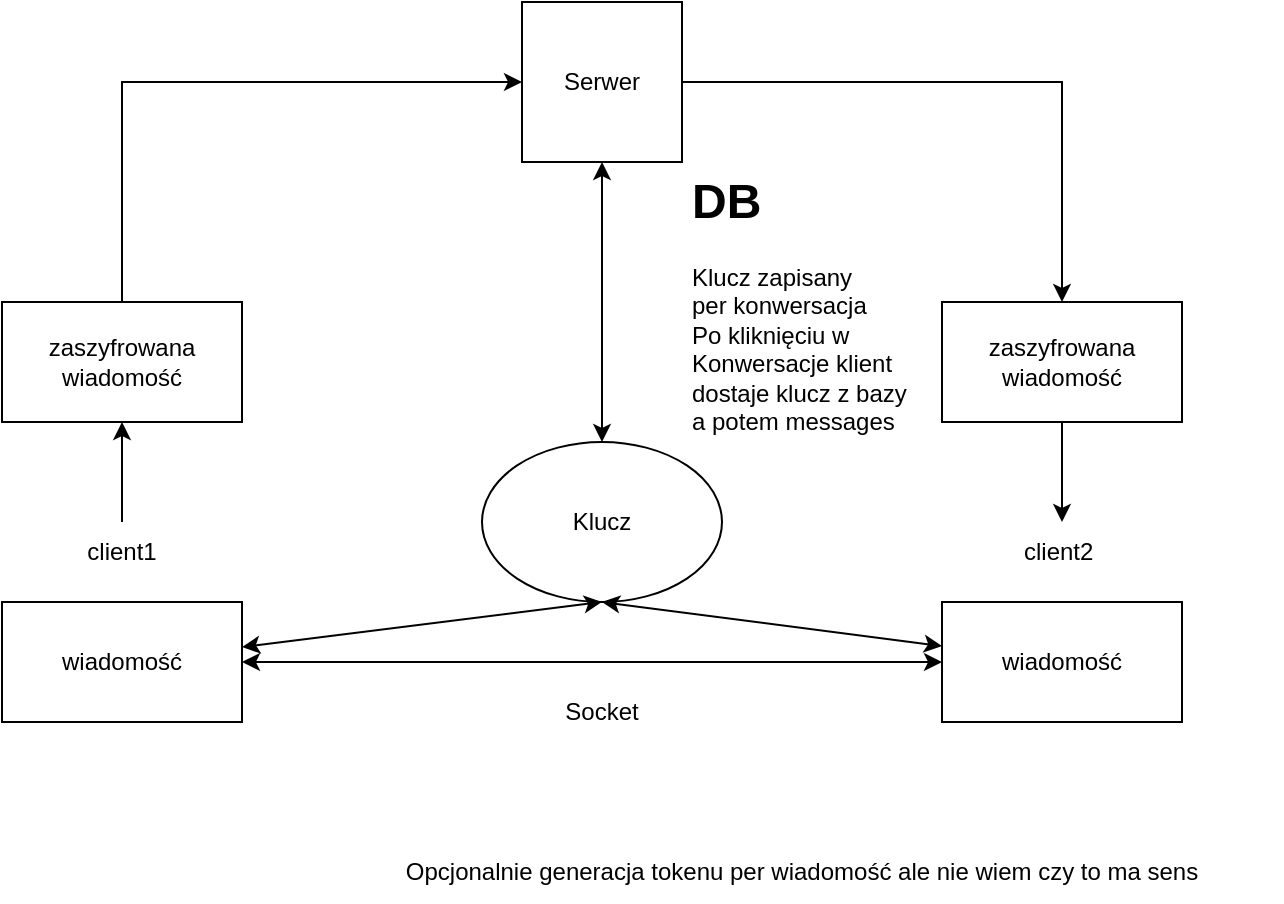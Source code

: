 <mxfile version="20.7.4" type="github"><diagram id="H3QtJ4cUrh6oBK-pUBur" name="Strona-1"><mxGraphModel dx="1434" dy="756" grid="1" gridSize="10" guides="1" tooltips="1" connect="1" arrows="1" fold="1" page="1" pageScale="1" pageWidth="827" pageHeight="1169" math="0" shadow="0"><root><mxCell id="0"/><mxCell id="1" parent="0"/><mxCell id="otp9LHdZj0Cth117d6sj-1" value="wiadomość" style="rounded=0;whiteSpace=wrap;html=1;" vertex="1" parent="1"><mxGeometry x="110" y="380" width="120" height="60" as="geometry"/></mxCell><mxCell id="otp9LHdZj0Cth117d6sj-2" value="wiadomość" style="rounded=0;whiteSpace=wrap;html=1;" vertex="1" parent="1"><mxGeometry x="580" y="380" width="120" height="60" as="geometry"/></mxCell><mxCell id="otp9LHdZj0Cth117d6sj-22" style="edgeStyle=orthogonalEdgeStyle;rounded=0;orthogonalLoop=1;jettySize=auto;html=1;exitX=1;exitY=0.5;exitDx=0;exitDy=0;entryX=0.5;entryY=0;entryDx=0;entryDy=0;" edge="1" parent="1" source="otp9LHdZj0Cth117d6sj-3" target="otp9LHdZj0Cth117d6sj-11"><mxGeometry relative="1" as="geometry"/></mxCell><mxCell id="otp9LHdZj0Cth117d6sj-3" value="Serwer" style="whiteSpace=wrap;html=1;aspect=fixed;" vertex="1" parent="1"><mxGeometry x="370" y="80" width="80" height="80" as="geometry"/></mxCell><mxCell id="otp9LHdZj0Cth117d6sj-4" value="" style="endArrow=classic;startArrow=classic;html=1;rounded=0;entryX=0;entryY=0.5;entryDx=0;entryDy=0;exitX=1;exitY=0.5;exitDx=0;exitDy=0;" edge="1" parent="1" source="otp9LHdZj0Cth117d6sj-1" target="otp9LHdZj0Cth117d6sj-2"><mxGeometry width="50" height="50" relative="1" as="geometry"><mxPoint x="390" y="410" as="sourcePoint"/><mxPoint x="440" y="360" as="targetPoint"/></mxGeometry></mxCell><mxCell id="otp9LHdZj0Cth117d6sj-5" value="client1" style="text;html=1;strokeColor=none;fillColor=none;align=center;verticalAlign=middle;whiteSpace=wrap;rounded=0;" vertex="1" parent="1"><mxGeometry x="140" y="340" width="60" height="30" as="geometry"/></mxCell><mxCell id="otp9LHdZj0Cth117d6sj-7" value="client2&amp;nbsp;" style="text;html=1;strokeColor=none;fillColor=none;align=center;verticalAlign=middle;whiteSpace=wrap;rounded=0;" vertex="1" parent="1"><mxGeometry x="610" y="340" width="60" height="30" as="geometry"/></mxCell><mxCell id="otp9LHdZj0Cth117d6sj-8" value="" style="endArrow=classic;html=1;rounded=0;exitX=0.5;exitY=0;exitDx=0;exitDy=0;" edge="1" parent="1" source="otp9LHdZj0Cth117d6sj-5" target="otp9LHdZj0Cth117d6sj-9"><mxGeometry width="50" height="50" relative="1" as="geometry"><mxPoint x="140" y="340" as="sourcePoint"/><mxPoint x="170" y="260" as="targetPoint"/></mxGeometry></mxCell><mxCell id="otp9LHdZj0Cth117d6sj-21" style="edgeStyle=orthogonalEdgeStyle;rounded=0;orthogonalLoop=1;jettySize=auto;html=1;exitX=0.5;exitY=0;exitDx=0;exitDy=0;entryX=0;entryY=0.5;entryDx=0;entryDy=0;" edge="1" parent="1" source="otp9LHdZj0Cth117d6sj-9" target="otp9LHdZj0Cth117d6sj-3"><mxGeometry relative="1" as="geometry"/></mxCell><mxCell id="otp9LHdZj0Cth117d6sj-9" value="zaszyfrowana wiadomość" style="rounded=0;whiteSpace=wrap;html=1;" vertex="1" parent="1"><mxGeometry x="110" y="230" width="120" height="60" as="geometry"/></mxCell><mxCell id="otp9LHdZj0Cth117d6sj-19" style="edgeStyle=orthogonalEdgeStyle;rounded=0;orthogonalLoop=1;jettySize=auto;html=1;exitX=0.5;exitY=1;exitDx=0;exitDy=0;" edge="1" parent="1" source="otp9LHdZj0Cth117d6sj-11" target="otp9LHdZj0Cth117d6sj-7"><mxGeometry relative="1" as="geometry"/></mxCell><mxCell id="otp9LHdZj0Cth117d6sj-11" value="zaszyfrowana wiadomość" style="rounded=0;whiteSpace=wrap;html=1;" vertex="1" parent="1"><mxGeometry x="580" y="230" width="120" height="60" as="geometry"/></mxCell><mxCell id="otp9LHdZj0Cth117d6sj-13" value="Klucz" style="ellipse;whiteSpace=wrap;html=1;" vertex="1" parent="1"><mxGeometry x="350" y="300" width="120" height="80" as="geometry"/></mxCell><mxCell id="otp9LHdZj0Cth117d6sj-14" value="" style="endArrow=classic;startArrow=classic;html=1;rounded=0;entryX=0.5;entryY=1;entryDx=0;entryDy=0;exitX=0.5;exitY=0;exitDx=0;exitDy=0;" edge="1" parent="1" source="otp9LHdZj0Cth117d6sj-13" target="otp9LHdZj0Cth117d6sj-3"><mxGeometry width="50" height="50" relative="1" as="geometry"><mxPoint x="390" y="410" as="sourcePoint"/><mxPoint x="440" y="360" as="targetPoint"/></mxGeometry></mxCell><mxCell id="otp9LHdZj0Cth117d6sj-15" value="" style="endArrow=classic;startArrow=classic;html=1;rounded=0;entryX=0.5;entryY=1;entryDx=0;entryDy=0;" edge="1" parent="1" source="otp9LHdZj0Cth117d6sj-1" target="otp9LHdZj0Cth117d6sj-13"><mxGeometry width="50" height="50" relative="1" as="geometry"><mxPoint x="390" y="410" as="sourcePoint"/><mxPoint x="440" y="360" as="targetPoint"/></mxGeometry></mxCell><mxCell id="otp9LHdZj0Cth117d6sj-16" value="" style="endArrow=classic;startArrow=classic;html=1;rounded=0;entryX=0.5;entryY=1;entryDx=0;entryDy=0;exitX=0;exitY=0.367;exitDx=0;exitDy=0;exitPerimeter=0;" edge="1" parent="1" source="otp9LHdZj0Cth117d6sj-2" target="otp9LHdZj0Cth117d6sj-13"><mxGeometry width="50" height="50" relative="1" as="geometry"><mxPoint x="240" y="412.5" as="sourcePoint"/><mxPoint x="420" y="390" as="targetPoint"/></mxGeometry></mxCell><mxCell id="otp9LHdZj0Cth117d6sj-23" value="Socket" style="text;html=1;strokeColor=none;fillColor=none;align=center;verticalAlign=middle;whiteSpace=wrap;rounded=0;" vertex="1" parent="1"><mxGeometry x="380" y="420" width="60" height="30" as="geometry"/></mxCell><mxCell id="otp9LHdZj0Cth117d6sj-24" value="&lt;h1&gt;DB&lt;/h1&gt;&lt;div&gt;Klucz zapisany&amp;nbsp;&lt;br&gt;&lt;/div&gt;&lt;div&gt;per konwersacja&lt;br&gt;Po kliknięciu w&amp;nbsp; Konwersacje klient dostaje klucz z bazy&amp;nbsp;&lt;/div&gt;&lt;div&gt;a potem messages&lt;/div&gt;" style="text;html=1;strokeColor=none;fillColor=none;spacing=5;spacingTop=-20;whiteSpace=wrap;overflow=hidden;rounded=0;" vertex="1" parent="1"><mxGeometry x="450" y="160" width="129" height="140" as="geometry"/></mxCell><mxCell id="otp9LHdZj0Cth117d6sj-26" value="Opcjonalnie generacja tokenu per wiadomość ale nie wiem czy to ma sens" style="text;html=1;strokeColor=none;fillColor=none;align=center;verticalAlign=middle;whiteSpace=wrap;rounded=0;" vertex="1" parent="1"><mxGeometry x="270" y="500" width="480" height="30" as="geometry"/></mxCell></root></mxGraphModel></diagram></mxfile>